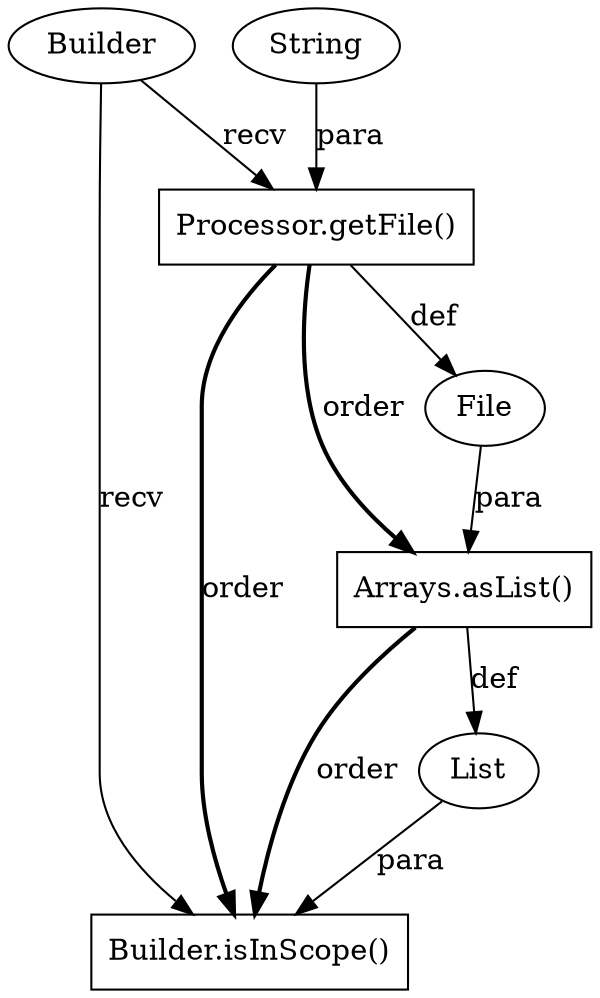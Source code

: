 digraph "AUG" {

  1 [ label="Builder.isInScope()" shape="box" ];
  2 [ label="Builder" shape="ellipse" ];
  3 [ label="Processor.getFile()" shape="box" ];
  4 [ label="List" shape="ellipse" ];
  5 [ label="Arrays.asList()" shape="box" ];
  6 [ label="File" shape="ellipse" ];
  7 [ label="String" shape="ellipse" ];
  5 -> 1 [ label="order" style="bold" ];
  4 -> 1 [ label="para" style="solid" ];
  2 -> 1 [ label="recv" style="solid" ];
  3 -> 1 [ label="order" style="bold" ];
  7 -> 3 [ label="para" style="solid" ];
  2 -> 3 [ label="recv" style="solid" ];
  5 -> 4 [ label="def" style="solid" ];
  6 -> 5 [ label="para" style="solid" ];
  3 -> 5 [ label="order" style="bold" ];
  3 -> 6 [ label="def" style="solid" ];
}
